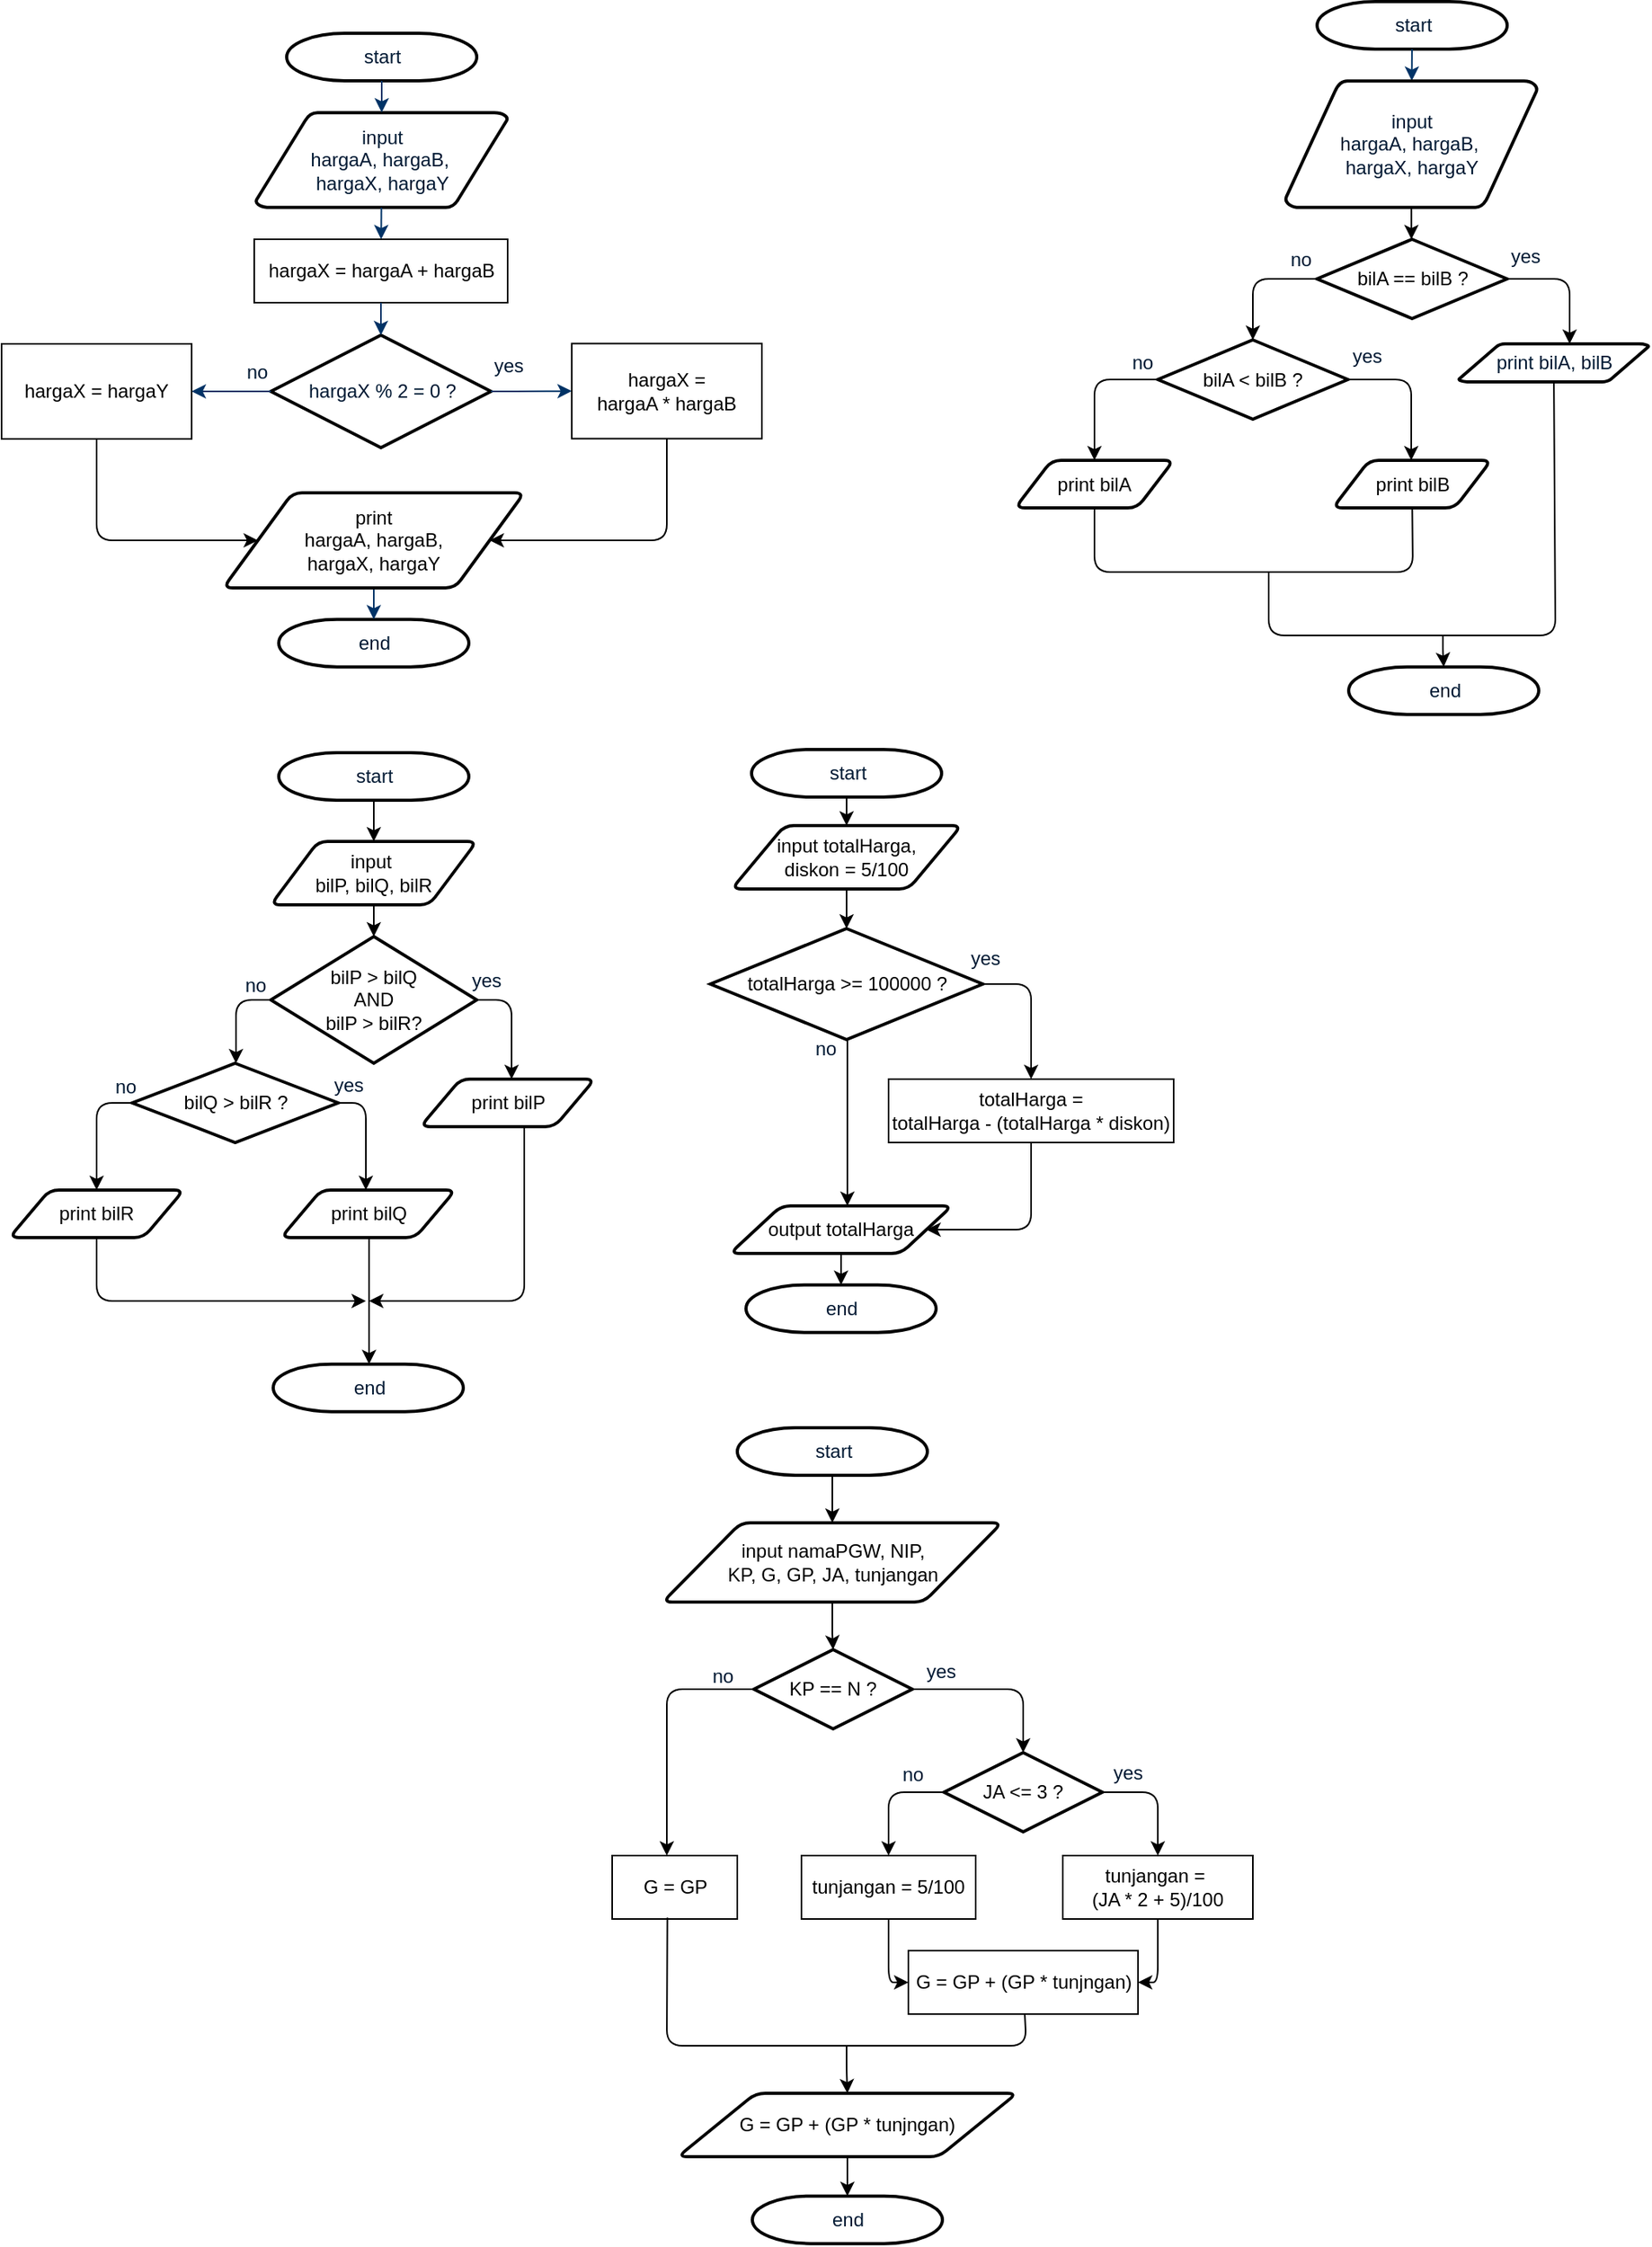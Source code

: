 <mxfile version="12.1.2" type="github" pages="1">
  <diagram id="6a731a19-8d31-9384-78a2-239565b7b9f0" name="Page-1">
    <mxGraphModel dx="960" dy="520" grid="1" gridSize="10" guides="1" tooltips="1" connect="1" arrows="1" fold="1" page="1" pageScale="1" pageWidth="1169" pageHeight="827" background="#ffffff" math="0" shadow="0">
      <root>
        <mxCell id="0"/>
        <mxCell id="1" parent="0"/>
        <mxCell id="2" value="start" style="shape=mxgraph.flowchart.terminator;fillColor=#FFFFFF;strokeColor=#000000;strokeWidth=2;gradientColor=none;gradientDirection=north;fontColor=#001933;fontStyle=0;html=1;" parent="1" vertex="1">
          <mxGeometry x="260" y="100" width="120" height="30" as="geometry"/>
        </mxCell>
        <mxCell id="3" value="input &lt;br&gt;hargaA, hargaB,&amp;nbsp;&lt;br&gt;hargaX, hargaY" style="shape=mxgraph.flowchart.data;fillColor=#FFFFFF;strokeColor=#000000;strokeWidth=2;gradientColor=none;gradientDirection=north;fontColor=#001933;fontStyle=0;html=1;" parent="1" vertex="1">
          <mxGeometry x="240.5" y="150" width="159" height="60" as="geometry"/>
        </mxCell>
        <mxCell id="6" value="hargaX % 2 = 0 ?" style="shape=mxgraph.flowchart.decision;fillColor=#FFFFFF;strokeColor=#000000;strokeWidth=2;gradientColor=none;gradientDirection=north;fontColor=#001933;fontStyle=0;html=1;" parent="1" vertex="1">
          <mxGeometry x="250" y="290.5" width="139" height="71" as="geometry"/>
        </mxCell>
        <mxCell id="7" style="fontColor=#001933;fontStyle=1;strokeColor=#003366;strokeWidth=1;html=1;" parent="1" source="2" target="3" edge="1">
          <mxGeometry relative="1" as="geometry"/>
        </mxCell>
        <mxCell id="8" style="fontColor=#001933;fontStyle=1;strokeColor=#003366;strokeWidth=1;html=1;" parent="1" source="3" target="vYQOreGHpljRD3dHkhLD-56" edge="1">
          <mxGeometry relative="1" as="geometry">
            <mxPoint x="320" y="270" as="targetPoint"/>
          </mxGeometry>
        </mxCell>
        <mxCell id="10" value="" style="edgeStyle=elbowEdgeStyle;elbow=horizontal;exitX=1;exitY=0.5;exitPerimeter=0;fontColor=#001933;fontStyle=1;strokeColor=#003366;strokeWidth=1;html=1;entryX=0;entryY=0.5;entryDx=0;entryDy=0;" parent="1" source="6" target="vYQOreGHpljRD3dHkhLD-59" edge="1">
          <mxGeometry x="381" y="28.5" width="100" height="100" as="geometry">
            <mxPoint x="750" y="447" as="sourcePoint"/>
            <mxPoint x="430" y="480" as="targetPoint"/>
            <Array as="points"/>
          </mxGeometry>
        </mxCell>
        <mxCell id="11" value="yes" style="text;fontColor=#001933;fontStyle=0;html=1;strokeColor=none;gradientColor=none;fillColor=none;strokeWidth=2;" parent="1" vertex="1">
          <mxGeometry x="389" y="296" width="40" height="26" as="geometry"/>
        </mxCell>
        <mxCell id="14" value="no" style="text;fontColor=#001933;fontStyle=0;html=1;strokeColor=none;gradientColor=none;fillColor=none;strokeWidth=2;align=center;" parent="1" vertex="1">
          <mxGeometry x="220.5" y="300" width="40" height="26" as="geometry"/>
        </mxCell>
        <mxCell id="40" value="end" style="shape=mxgraph.flowchart.terminator;fillColor=#FFFFFF;strokeColor=#000000;strokeWidth=2;gradientColor=none;gradientDirection=north;fontColor=#001933;fontStyle=0;html=1;" parent="1" vertex="1">
          <mxGeometry x="255" y="469.833" width="120" height="30" as="geometry"/>
        </mxCell>
        <mxCell id="43" value="" style="edgeStyle=elbowEdgeStyle;elbow=vertical;entryX=0.5;entryY=0;entryPerimeter=0;fontColor=#001933;fontStyle=1;strokeColor=#003366;strokeWidth=1;html=1;" parent="1" source="vYQOreGHpljRD3dHkhLD-68" target="40" edge="1">
          <mxGeometry width="100" height="100" as="geometry">
            <mxPoint x="320" y="1809.667" as="sourcePoint"/>
            <mxPoint x="100" as="targetPoint"/>
          </mxGeometry>
        </mxCell>
        <mxCell id="vYQOreGHpljRD3dHkhLD-56" value="hargaX = hargaA + hargaB" style="rounded=0;whiteSpace=wrap;html=1;" parent="1" vertex="1">
          <mxGeometry x="239.5" y="230" width="160" height="40" as="geometry"/>
        </mxCell>
        <mxCell id="vYQOreGHpljRD3dHkhLD-57" style="fontColor=#001933;fontStyle=1;strokeColor=#003366;strokeWidth=1;html=1;" parent="1" source="vYQOreGHpljRD3dHkhLD-56" target="6" edge="1">
          <mxGeometry relative="1" as="geometry">
            <mxPoint x="319.654" y="330" as="sourcePoint"/>
            <mxPoint x="319.885" y="390" as="targetPoint"/>
          </mxGeometry>
        </mxCell>
        <mxCell id="vYQOreGHpljRD3dHkhLD-58" value="" style="edgeStyle=elbowEdgeStyle;elbow=horizontal;fontColor=#001933;fontStyle=1;strokeColor=#003366;strokeWidth=1;html=1;exitX=0;exitY=0.5;exitDx=0;exitDy=0;exitPerimeter=0;" parent="1" source="6" target="vYQOreGHpljRD3dHkhLD-60" edge="1">
          <mxGeometry x="283" y="29" width="100" height="100" as="geometry">
            <mxPoint x="271" y="387.786" as="sourcePoint"/>
            <mxPoint x="162" y="500" as="targetPoint"/>
            <Array as="points">
              <mxPoint x="160" y="340"/>
            </Array>
          </mxGeometry>
        </mxCell>
        <mxCell id="vYQOreGHpljRD3dHkhLD-59" value="hargaX = &lt;br&gt;hargaA * hargaB" style="rounded=0;whiteSpace=wrap;html=1;" parent="1" vertex="1">
          <mxGeometry x="440" y="295.8" width="120" height="60" as="geometry"/>
        </mxCell>
        <mxCell id="vYQOreGHpljRD3dHkhLD-60" value="hargaX = hargaY" style="rounded=0;whiteSpace=wrap;html=1;" parent="1" vertex="1">
          <mxGeometry x="80" y="296" width="120" height="60" as="geometry"/>
        </mxCell>
        <mxCell id="vYQOreGHpljRD3dHkhLD-65" value="" style="edgeStyle=elbowEdgeStyle;elbow=vertical;endArrow=classic;html=1;" parent="1" source="vYQOreGHpljRD3dHkhLD-60" target="vYQOreGHpljRD3dHkhLD-68" edge="1">
          <mxGeometry width="50" height="50" relative="1" as="geometry">
            <mxPoint x="160" y="380" as="sourcePoint"/>
            <mxPoint x="220" y="420" as="targetPoint"/>
            <Array as="points">
              <mxPoint x="140" y="420"/>
              <mxPoint x="190" y="410"/>
            </Array>
          </mxGeometry>
        </mxCell>
        <mxCell id="vYQOreGHpljRD3dHkhLD-66" value="" style="edgeStyle=elbowEdgeStyle;elbow=vertical;endArrow=classic;html=1;" parent="1" source="vYQOreGHpljRD3dHkhLD-59" target="vYQOreGHpljRD3dHkhLD-68" edge="1">
          <mxGeometry width="50" height="50" relative="1" as="geometry">
            <mxPoint x="380" y="470" as="sourcePoint"/>
            <mxPoint x="430" y="420" as="targetPoint"/>
            <Array as="points">
              <mxPoint x="500" y="420"/>
              <mxPoint x="470" y="420"/>
            </Array>
          </mxGeometry>
        </mxCell>
        <mxCell id="vYQOreGHpljRD3dHkhLD-68" value="print&lt;br&gt;hargaA, hargaB,&lt;br&gt;hargaX, hargaY" style="shape=parallelogram;html=1;strokeWidth=2;perimeter=parallelogramPerimeter;whiteSpace=wrap;rounded=1;arcSize=12;size=0.23;" parent="1" vertex="1">
          <mxGeometry x="220" y="390" width="190" height="60" as="geometry"/>
        </mxCell>
        <mxCell id="vYQOreGHpljRD3dHkhLD-74" value="start" style="shape=mxgraph.flowchart.terminator;fillColor=#FFFFFF;strokeColor=#000000;strokeWidth=2;gradientColor=none;gradientDirection=north;fontColor=#001933;fontStyle=0;html=1;" parent="1" vertex="1">
          <mxGeometry x="910.571" y="80" width="120" height="30" as="geometry"/>
        </mxCell>
        <mxCell id="vYQOreGHpljRD3dHkhLD-75" value="end" style="shape=mxgraph.flowchart.terminator;fillColor=#FFFFFF;strokeColor=#000000;strokeWidth=2;gradientColor=none;gradientDirection=north;fontColor=#001933;fontStyle=0;html=1;" parent="1" vertex="1">
          <mxGeometry x="930.5" y="499.833" width="120" height="30" as="geometry"/>
        </mxCell>
        <mxCell id="vYQOreGHpljRD3dHkhLD-76" style="fontColor=#001933;fontStyle=1;strokeColor=#003366;strokeWidth=1;html=1;" parent="1" source="vYQOreGHpljRD3dHkhLD-74" target="vYQOreGHpljRD3dHkhLD-77" edge="1">
          <mxGeometry relative="1" as="geometry">
            <mxPoint x="740.571" y="110" as="sourcePoint"/>
            <mxPoint x="870.571" y="170" as="targetPoint"/>
          </mxGeometry>
        </mxCell>
        <mxCell id="vYQOreGHpljRD3dHkhLD-83" style="edgeStyle=orthogonalEdgeStyle;rounded=0;orthogonalLoop=1;jettySize=auto;html=1;" parent="1" source="vYQOreGHpljRD3dHkhLD-77" target="vYQOreGHpljRD3dHkhLD-81" edge="1">
          <mxGeometry relative="1" as="geometry"/>
        </mxCell>
        <mxCell id="vYQOreGHpljRD3dHkhLD-77" value="input &lt;br&gt;hargaA, hargaB,&amp;nbsp;&lt;br&gt;hargaX, hargaY" style="shape=mxgraph.flowchart.data;fillColor=#FFFFFF;strokeColor=#000000;strokeWidth=2;gradientColor=none;gradientDirection=north;fontColor=#001933;fontStyle=0;html=1;" parent="1" vertex="1">
          <mxGeometry x="890.571" y="130" width="159" height="80" as="geometry"/>
        </mxCell>
        <mxCell id="vYQOreGHpljRD3dHkhLD-81" value="bilA == bilB ?" style="strokeWidth=2;html=1;shape=mxgraph.flowchart.decision;whiteSpace=wrap;" parent="1" vertex="1">
          <mxGeometry x="910.5" y="230" width="120" height="50" as="geometry"/>
        </mxCell>
        <mxCell id="vYQOreGHpljRD3dHkhLD-84" value="" style="edgeStyle=elbowEdgeStyle;elbow=vertical;endArrow=classic;html=1;" parent="1" source="vYQOreGHpljRD3dHkhLD-81" target="vYQOreGHpljRD3dHkhLD-88" edge="1">
          <mxGeometry width="50" height="50" relative="1" as="geometry">
            <mxPoint x="770" y="290" as="sourcePoint"/>
            <mxPoint x="830" y="310" as="targetPoint"/>
            <Array as="points">
              <mxPoint x="870" y="255"/>
              <mxPoint x="820" y="255"/>
              <mxPoint x="850" y="255"/>
            </Array>
          </mxGeometry>
        </mxCell>
        <mxCell id="vYQOreGHpljRD3dHkhLD-85" value="" style="edgeStyle=elbowEdgeStyle;elbow=vertical;endArrow=classic;html=1;" parent="1" source="vYQOreGHpljRD3dHkhLD-81" target="vYQOreGHpljRD3dHkhLD-98" edge="1">
          <mxGeometry width="50" height="50" relative="1" as="geometry">
            <mxPoint x="1110" y="255" as="sourcePoint"/>
            <mxPoint x="1090" y="302.8" as="targetPoint"/>
            <Array as="points">
              <mxPoint x="1070" y="255"/>
              <mxPoint x="1090" y="255"/>
            </Array>
          </mxGeometry>
        </mxCell>
        <mxCell id="vYQOreGHpljRD3dHkhLD-86" value="yes" style="text;fontColor=#001933;fontStyle=0;html=1;strokeColor=none;gradientColor=none;fillColor=none;strokeWidth=2;" parent="1" vertex="1">
          <mxGeometry x="1030.5" y="227" width="40" height="26" as="geometry"/>
        </mxCell>
        <mxCell id="vYQOreGHpljRD3dHkhLD-87" value="no" style="text;fontColor=#001933;fontStyle=0;html=1;strokeColor=none;gradientColor=none;fillColor=none;strokeWidth=2;align=center;" parent="1" vertex="1">
          <mxGeometry x="880" y="229" width="40" height="26" as="geometry"/>
        </mxCell>
        <mxCell id="vYQOreGHpljRD3dHkhLD-88" value="bilA &amp;lt; bilB ?" style="strokeWidth=2;html=1;shape=mxgraph.flowchart.decision;whiteSpace=wrap;" parent="1" vertex="1">
          <mxGeometry x="810" y="293.5" width="120" height="50" as="geometry"/>
        </mxCell>
        <mxCell id="vYQOreGHpljRD3dHkhLD-91" value="no" style="text;fontColor=#001933;fontStyle=0;html=1;strokeColor=none;gradientColor=none;fillColor=none;strokeWidth=2;align=center;" parent="1" vertex="1">
          <mxGeometry x="780" y="293.5" width="40" height="26" as="geometry"/>
        </mxCell>
        <mxCell id="vYQOreGHpljRD3dHkhLD-92" value="" style="edgeStyle=elbowEdgeStyle;elbow=vertical;endArrow=classic;html=1;" parent="1" source="vYQOreGHpljRD3dHkhLD-88" target="vYQOreGHpljRD3dHkhLD-96" edge="1">
          <mxGeometry width="50" height="50" relative="1" as="geometry">
            <mxPoint x="810.5" y="318" as="sourcePoint"/>
            <mxPoint x="720" y="376" as="targetPoint"/>
            <Array as="points">
              <mxPoint x="770" y="318.5"/>
              <mxPoint x="720" y="318"/>
              <mxPoint x="750" y="318"/>
            </Array>
          </mxGeometry>
        </mxCell>
        <mxCell id="vYQOreGHpljRD3dHkhLD-93" value="yes" style="text;fontColor=#001933;fontStyle=0;html=1;strokeColor=none;gradientColor=none;fillColor=none;strokeWidth=2;" parent="1" vertex="1">
          <mxGeometry x="930.5" y="290" width="40" height="26" as="geometry"/>
        </mxCell>
        <mxCell id="vYQOreGHpljRD3dHkhLD-94" value="" style="edgeStyle=elbowEdgeStyle;elbow=vertical;endArrow=classic;html=1;" parent="1" source="vYQOreGHpljRD3dHkhLD-88" target="vYQOreGHpljRD3dHkhLD-97" edge="1">
          <mxGeometry width="50" height="50" relative="1" as="geometry">
            <mxPoint x="930.5" y="318" as="sourcePoint"/>
            <mxPoint x="1020" y="383" as="targetPoint"/>
            <Array as="points">
              <mxPoint x="970" y="318.5"/>
              <mxPoint x="990" y="318"/>
            </Array>
          </mxGeometry>
        </mxCell>
        <mxCell id="vYQOreGHpljRD3dHkhLD-96" value="print bilA" style="shape=parallelogram;html=1;strokeWidth=2;perimeter=parallelogramPerimeter;whiteSpace=wrap;rounded=1;arcSize=12;size=0.23;" parent="1" vertex="1">
          <mxGeometry x="720" y="369.5" width="100" height="30" as="geometry"/>
        </mxCell>
        <mxCell id="vYQOreGHpljRD3dHkhLD-97" value="print bilB" style="shape=parallelogram;html=1;strokeWidth=2;perimeter=parallelogramPerimeter;whiteSpace=wrap;rounded=1;arcSize=12;size=0.23;" parent="1" vertex="1">
          <mxGeometry x="920.5" y="369.5" width="100" height="30" as="geometry"/>
        </mxCell>
        <mxCell id="vYQOreGHpljRD3dHkhLD-98" value="print bilA, bilB" style="shape=mxgraph.flowchart.data;fillColor=#FFFFFF;strokeColor=#000000;strokeWidth=2;gradientColor=none;gradientDirection=north;fontColor=#001933;fontStyle=0;html=1;" parent="1" vertex="1">
          <mxGeometry x="1000" y="296" width="120" height="24" as="geometry"/>
        </mxCell>
        <mxCell id="vYQOreGHpljRD3dHkhLD-106" value="" style="endArrow=none;html=1;" parent="1" source="vYQOreGHpljRD3dHkhLD-96" target="vYQOreGHpljRD3dHkhLD-97" edge="1">
          <mxGeometry width="50" height="50" relative="1" as="geometry">
            <mxPoint x="840" y="490" as="sourcePoint"/>
            <mxPoint x="890" y="440" as="targetPoint"/>
            <Array as="points">
              <mxPoint x="770" y="440"/>
              <mxPoint x="971" y="440"/>
            </Array>
          </mxGeometry>
        </mxCell>
        <mxCell id="vYQOreGHpljRD3dHkhLD-109" value="" style="endArrow=none;html=1;" parent="1" target="vYQOreGHpljRD3dHkhLD-98" edge="1">
          <mxGeometry width="50" height="50" relative="1" as="geometry">
            <mxPoint x="880" y="440" as="sourcePoint"/>
            <mxPoint x="1080.635" y="439.5" as="targetPoint"/>
            <Array as="points">
              <mxPoint x="880" y="480"/>
              <mxPoint x="1061" y="480"/>
            </Array>
          </mxGeometry>
        </mxCell>
        <mxCell id="vYQOreGHpljRD3dHkhLD-110" value="" style="edgeStyle=elbowEdgeStyle;elbow=vertical;endArrow=classic;html=1;" parent="1" target="vYQOreGHpljRD3dHkhLD-75" edge="1">
          <mxGeometry width="50" height="50" relative="1" as="geometry">
            <mxPoint x="990" y="480" as="sourcePoint"/>
            <mxPoint x="960" y="510" as="targetPoint"/>
          </mxGeometry>
        </mxCell>
        <mxCell id="vYQOreGHpljRD3dHkhLD-114" style="edgeStyle=orthogonalEdgeStyle;rounded=0;orthogonalLoop=1;jettySize=auto;html=1;" parent="1" source="vYQOreGHpljRD3dHkhLD-111" target="vYQOreGHpljRD3dHkhLD-113" edge="1">
          <mxGeometry relative="1" as="geometry"/>
        </mxCell>
        <mxCell id="vYQOreGHpljRD3dHkhLD-111" value="start" style="shape=mxgraph.flowchart.terminator;fillColor=#FFFFFF;strokeColor=#000000;strokeWidth=2;gradientColor=none;gradientDirection=north;fontColor=#001933;fontStyle=0;html=1;" parent="1" vertex="1">
          <mxGeometry x="255" y="554" width="120" height="30" as="geometry"/>
        </mxCell>
        <mxCell id="vYQOreGHpljRD3dHkhLD-112" value="end" style="shape=mxgraph.flowchart.terminator;fillColor=#FFFFFF;strokeColor=#000000;strokeWidth=2;gradientColor=none;gradientDirection=north;fontColor=#001933;fontStyle=0;html=1;" parent="1" vertex="1">
          <mxGeometry x="251.5" y="939.833" width="120" height="30" as="geometry"/>
        </mxCell>
        <mxCell id="vYQOreGHpljRD3dHkhLD-116" style="edgeStyle=orthogonalEdgeStyle;rounded=0;orthogonalLoop=1;jettySize=auto;html=1;" parent="1" source="vYQOreGHpljRD3dHkhLD-113" target="vYQOreGHpljRD3dHkhLD-115" edge="1">
          <mxGeometry relative="1" as="geometry"/>
        </mxCell>
        <mxCell id="vYQOreGHpljRD3dHkhLD-113" value="input&amp;nbsp;&lt;br&gt;bilP, bilQ, bilR" style="shape=parallelogram;html=1;strokeWidth=2;perimeter=parallelogramPerimeter;whiteSpace=wrap;rounded=1;arcSize=12;size=0.23;" parent="1" vertex="1">
          <mxGeometry x="250" y="610" width="130" height="40" as="geometry"/>
        </mxCell>
        <mxCell id="vYQOreGHpljRD3dHkhLD-115" value="bilP &amp;gt; bilQ &lt;br&gt;AND&lt;br&gt;bilP &amp;gt; bilR?" style="strokeWidth=2;html=1;shape=mxgraph.flowchart.decision;whiteSpace=wrap;" parent="1" vertex="1">
          <mxGeometry x="250" y="670" width="130" height="80" as="geometry"/>
        </mxCell>
        <mxCell id="vYQOreGHpljRD3dHkhLD-117" value="yes" style="text;fontColor=#001933;fontStyle=0;html=1;strokeColor=none;gradientColor=none;fillColor=none;strokeWidth=2;" parent="1" vertex="1">
          <mxGeometry x="375" y="684" width="40" height="26" as="geometry"/>
        </mxCell>
        <mxCell id="vYQOreGHpljRD3dHkhLD-118" value="no" style="text;fontColor=#001933;fontStyle=0;html=1;strokeColor=none;gradientColor=none;fillColor=none;strokeWidth=2;align=center;" parent="1" vertex="1">
          <mxGeometry x="220" y="687" width="40" height="26" as="geometry"/>
        </mxCell>
        <mxCell id="vYQOreGHpljRD3dHkhLD-121" value="bilQ &amp;gt; bilR ?" style="strokeWidth=2;html=1;shape=mxgraph.flowchart.decision;whiteSpace=wrap;" parent="1" vertex="1">
          <mxGeometry x="162.5" y="750" width="130" height="50" as="geometry"/>
        </mxCell>
        <mxCell id="vYQOreGHpljRD3dHkhLD-122" value="" style="edgeStyle=elbowEdgeStyle;elbow=vertical;endArrow=classic;html=1;" parent="1" source="vYQOreGHpljRD3dHkhLD-115" target="vYQOreGHpljRD3dHkhLD-121" edge="1">
          <mxGeometry width="50" height="50" relative="1" as="geometry">
            <mxPoint x="200" y="750" as="sourcePoint"/>
            <mxPoint x="250" y="700" as="targetPoint"/>
            <Array as="points">
              <mxPoint x="228" y="710"/>
              <mxPoint x="228" y="695"/>
              <mxPoint x="190" y="695"/>
              <mxPoint x="215" y="695"/>
              <mxPoint x="175" y="695"/>
            </Array>
          </mxGeometry>
        </mxCell>
        <mxCell id="vYQOreGHpljRD3dHkhLD-123" value="" style="edgeStyle=elbowEdgeStyle;elbow=vertical;endArrow=classic;html=1;" parent="1" source="vYQOreGHpljRD3dHkhLD-115" target="vYQOreGHpljRD3dHkhLD-130" edge="1">
          <mxGeometry width="50" height="50" relative="1" as="geometry">
            <mxPoint x="325" y="730" as="sourcePoint"/>
            <mxPoint x="402" y="750" as="targetPoint"/>
            <Array as="points">
              <mxPoint x="402" y="710"/>
              <mxPoint x="402" y="695"/>
              <mxPoint x="445" y="695"/>
              <mxPoint x="470" y="770"/>
              <mxPoint x="485" y="695"/>
            </Array>
          </mxGeometry>
        </mxCell>
        <mxCell id="vYQOreGHpljRD3dHkhLD-127" value="print bilR" style="shape=parallelogram;html=1;strokeWidth=2;perimeter=parallelogramPerimeter;whiteSpace=wrap;rounded=1;arcSize=12;size=0.23;" parent="1" vertex="1">
          <mxGeometry x="85" y="830" width="110" height="30" as="geometry"/>
        </mxCell>
        <mxCell id="vYQOreGHpljRD3dHkhLD-129" value="print bilQ" style="shape=parallelogram;html=1;strokeWidth=2;perimeter=parallelogramPerimeter;whiteSpace=wrap;rounded=1;arcSize=12;size=0.23;" parent="1" vertex="1">
          <mxGeometry x="256.5" y="830" width="110" height="30" as="geometry"/>
        </mxCell>
        <mxCell id="vYQOreGHpljRD3dHkhLD-130" value="print bilP" style="shape=parallelogram;html=1;strokeWidth=2;perimeter=parallelogramPerimeter;whiteSpace=wrap;rounded=1;arcSize=12;size=0.23;" parent="1" vertex="1">
          <mxGeometry x="344.5" y="760" width="110" height="30" as="geometry"/>
        </mxCell>
        <mxCell id="vYQOreGHpljRD3dHkhLD-131" value="yes" style="text;fontColor=#001933;fontStyle=0;html=1;strokeColor=none;gradientColor=none;fillColor=none;strokeWidth=2;" parent="1" vertex="1">
          <mxGeometry x="288" y="750" width="40" height="26" as="geometry"/>
        </mxCell>
        <mxCell id="vYQOreGHpljRD3dHkhLD-132" value="no" style="text;fontColor=#001933;fontStyle=0;html=1;strokeColor=none;gradientColor=none;fillColor=none;strokeWidth=2;align=center;" parent="1" vertex="1">
          <mxGeometry x="138" y="751" width="40" height="26" as="geometry"/>
        </mxCell>
        <mxCell id="vYQOreGHpljRD3dHkhLD-137" value="" style="edgeStyle=elbowEdgeStyle;elbow=vertical;endArrow=classic;html=1;" parent="1" source="vYQOreGHpljRD3dHkhLD-121" target="vYQOreGHpljRD3dHkhLD-127" edge="1">
          <mxGeometry width="50" height="50" relative="1" as="geometry">
            <mxPoint x="70" y="950" as="sourcePoint"/>
            <mxPoint x="120" y="900" as="targetPoint"/>
            <Array as="points">
              <mxPoint x="140" y="775"/>
              <mxPoint x="150" y="775"/>
              <mxPoint x="138" y="775"/>
              <mxPoint x="101" y="775"/>
              <mxPoint x="110" y="775"/>
              <mxPoint x="75" y="775"/>
            </Array>
          </mxGeometry>
        </mxCell>
        <mxCell id="vYQOreGHpljRD3dHkhLD-138" value="" style="edgeStyle=elbowEdgeStyle;elbow=vertical;endArrow=classic;html=1;" parent="1" source="vYQOreGHpljRD3dHkhLD-121" target="vYQOreGHpljRD3dHkhLD-129" edge="1">
          <mxGeometry width="50" height="50" relative="1" as="geometry">
            <mxPoint x="290" y="860" as="sourcePoint"/>
            <mxPoint x="340" y="810" as="targetPoint"/>
            <Array as="points">
              <mxPoint x="310" y="775"/>
              <mxPoint x="310" y="800"/>
              <mxPoint x="228" y="800"/>
            </Array>
          </mxGeometry>
        </mxCell>
        <mxCell id="vYQOreGHpljRD3dHkhLD-143" value="" style="edgeStyle=elbowEdgeStyle;elbow=vertical;endArrow=classic;html=1;" parent="1" source="vYQOreGHpljRD3dHkhLD-129" target="vYQOreGHpljRD3dHkhLD-112" edge="1">
          <mxGeometry width="50" height="50" relative="1" as="geometry">
            <mxPoint x="200" y="990" as="sourcePoint"/>
            <mxPoint x="250" y="940" as="targetPoint"/>
            <Array as="points">
              <mxPoint x="312" y="905"/>
            </Array>
          </mxGeometry>
        </mxCell>
        <mxCell id="vYQOreGHpljRD3dHkhLD-144" value="" style="edgeStyle=elbowEdgeStyle;elbow=vertical;endArrow=classic;html=1;" parent="1" source="vYQOreGHpljRD3dHkhLD-127" edge="1">
          <mxGeometry width="50" height="50" relative="1" as="geometry">
            <mxPoint x="140" y="990" as="sourcePoint"/>
            <mxPoint x="310" y="900" as="targetPoint"/>
            <Array as="points">
              <mxPoint x="300" y="900"/>
              <mxPoint x="230" y="950"/>
              <mxPoint x="220" y="970"/>
            </Array>
          </mxGeometry>
        </mxCell>
        <mxCell id="vYQOreGHpljRD3dHkhLD-145" value="" style="edgeStyle=elbowEdgeStyle;elbow=vertical;endArrow=classic;html=1;" parent="1" source="vYQOreGHpljRD3dHkhLD-130" edge="1">
          <mxGeometry width="50" height="50" relative="1" as="geometry">
            <mxPoint x="402" y="950" as="sourcePoint"/>
            <mxPoint x="312" y="900" as="targetPoint"/>
            <Array as="points">
              <mxPoint x="410" y="900"/>
            </Array>
          </mxGeometry>
        </mxCell>
        <mxCell id="gMnMjwRgQ_T6vIZhQhiM-48" style="edgeStyle=orthogonalEdgeStyle;rounded=0;orthogonalLoop=1;jettySize=auto;html=1;" edge="1" parent="1" source="gMnMjwRgQ_T6vIZhQhiM-44" target="gMnMjwRgQ_T6vIZhQhiM-46">
          <mxGeometry relative="1" as="geometry"/>
        </mxCell>
        <mxCell id="gMnMjwRgQ_T6vIZhQhiM-44" value="start" style="shape=mxgraph.flowchart.terminator;fillColor=#FFFFFF;strokeColor=#000000;strokeWidth=2;gradientColor=none;gradientDirection=north;fontColor=#001933;fontStyle=0;html=1;" vertex="1" parent="1">
          <mxGeometry x="553.5" y="552" width="120" height="30" as="geometry"/>
        </mxCell>
        <mxCell id="gMnMjwRgQ_T6vIZhQhiM-45" value="end" style="shape=mxgraph.flowchart.terminator;fillColor=#FFFFFF;strokeColor=#000000;strokeWidth=2;gradientColor=none;gradientDirection=north;fontColor=#001933;fontStyle=0;html=1;" vertex="1" parent="1">
          <mxGeometry x="550" y="889.833" width="120" height="30" as="geometry"/>
        </mxCell>
        <mxCell id="gMnMjwRgQ_T6vIZhQhiM-56" style="edgeStyle=orthogonalEdgeStyle;rounded=0;orthogonalLoop=1;jettySize=auto;html=1;" edge="1" parent="1" source="gMnMjwRgQ_T6vIZhQhiM-46" target="gMnMjwRgQ_T6vIZhQhiM-49">
          <mxGeometry relative="1" as="geometry"/>
        </mxCell>
        <mxCell id="gMnMjwRgQ_T6vIZhQhiM-46" value="input&amp;nbsp;totalHarga,&lt;br&gt;diskon = 5/100" style="shape=parallelogram;html=1;strokeWidth=2;perimeter=parallelogramPerimeter;whiteSpace=wrap;rounded=1;arcSize=12;size=0.23;" vertex="1" parent="1">
          <mxGeometry x="541" y="600" width="145" height="40" as="geometry"/>
        </mxCell>
        <mxCell id="gMnMjwRgQ_T6vIZhQhiM-49" value="totalHarga &amp;gt;= 100000 ?" style="strokeWidth=2;html=1;shape=mxgraph.flowchart.decision;whiteSpace=wrap;" vertex="1" parent="1">
          <mxGeometry x="527.5" y="665" width="172" height="70" as="geometry"/>
        </mxCell>
        <mxCell id="gMnMjwRgQ_T6vIZhQhiM-50" value="" style="edgeStyle=elbowEdgeStyle;elbow=vertical;endArrow=classic;html=1;" edge="1" source="gMnMjwRgQ_T6vIZhQhiM-49" parent="1">
          <mxGeometry width="50" height="50" relative="1" as="geometry">
            <mxPoint x="500" y="740" as="sourcePoint"/>
            <mxPoint x="614" y="840" as="targetPoint"/>
            <Array as="points">
              <mxPoint x="614" y="820"/>
              <mxPoint x="614" y="810"/>
              <mxPoint x="500" y="700"/>
              <mxPoint x="510" y="695"/>
              <mxPoint x="490" y="710"/>
              <mxPoint x="480" y="695"/>
              <mxPoint x="528" y="700"/>
              <mxPoint x="528" y="685"/>
              <mxPoint x="490" y="685"/>
              <mxPoint x="515" y="685"/>
              <mxPoint x="475" y="685"/>
            </Array>
          </mxGeometry>
        </mxCell>
        <mxCell id="gMnMjwRgQ_T6vIZhQhiM-51" value="no" style="text;fontColor=#001933;fontStyle=0;html=1;strokeColor=none;gradientColor=none;fillColor=none;strokeWidth=2;align=center;" vertex="1" parent="1">
          <mxGeometry x="580" y="727" width="40" height="26" as="geometry"/>
        </mxCell>
        <mxCell id="gMnMjwRgQ_T6vIZhQhiM-52" value="yes" style="text;fontColor=#001933;fontStyle=0;html=1;strokeColor=none;gradientColor=none;fillColor=none;strokeWidth=2;" vertex="1" parent="1">
          <mxGeometry x="690" y="670" width="40" height="26" as="geometry"/>
        </mxCell>
        <mxCell id="gMnMjwRgQ_T6vIZhQhiM-53" value="" style="edgeStyle=elbowEdgeStyle;elbow=vertical;endArrow=classic;html=1;" edge="1" source="gMnMjwRgQ_T6vIZhQhiM-49" parent="1" target="gMnMjwRgQ_T6vIZhQhiM-57">
          <mxGeometry width="50" height="50" relative="1" as="geometry">
            <mxPoint x="625" y="720" as="sourcePoint"/>
            <mxPoint x="702" y="750" as="targetPoint"/>
            <Array as="points">
              <mxPoint x="730" y="700"/>
              <mxPoint x="702" y="700"/>
              <mxPoint x="702" y="685"/>
              <mxPoint x="745" y="685"/>
              <mxPoint x="770" y="760"/>
              <mxPoint x="785" y="685"/>
            </Array>
          </mxGeometry>
        </mxCell>
        <mxCell id="gMnMjwRgQ_T6vIZhQhiM-57" value="totalHarga = &lt;br&gt;totalHarga - (totalHarga * diskon)" style="rounded=0;whiteSpace=wrap;html=1;" vertex="1" parent="1">
          <mxGeometry x="640" y="760" width="180" height="40" as="geometry"/>
        </mxCell>
        <mxCell id="gMnMjwRgQ_T6vIZhQhiM-62" style="edgeStyle=orthogonalEdgeStyle;rounded=0;orthogonalLoop=1;jettySize=auto;html=1;" edge="1" parent="1" source="gMnMjwRgQ_T6vIZhQhiM-60" target="gMnMjwRgQ_T6vIZhQhiM-45">
          <mxGeometry relative="1" as="geometry"/>
        </mxCell>
        <mxCell id="gMnMjwRgQ_T6vIZhQhiM-60" value="output totalHarga" style="shape=parallelogram;html=1;strokeWidth=2;perimeter=parallelogramPerimeter;whiteSpace=wrap;rounded=1;arcSize=12;size=0.23;" vertex="1" parent="1">
          <mxGeometry x="540" y="840" width="140" height="30" as="geometry"/>
        </mxCell>
        <mxCell id="gMnMjwRgQ_T6vIZhQhiM-61" value="" style="edgeStyle=elbowEdgeStyle;elbow=vertical;endArrow=classic;html=1;" edge="1" parent="1" source="gMnMjwRgQ_T6vIZhQhiM-57" target="gMnMjwRgQ_T6vIZhQhiM-60">
          <mxGeometry width="50" height="50" relative="1" as="geometry">
            <mxPoint x="700" y="870" as="sourcePoint"/>
            <mxPoint x="750" y="820" as="targetPoint"/>
            <Array as="points">
              <mxPoint x="730" y="855"/>
            </Array>
          </mxGeometry>
        </mxCell>
        <mxCell id="gMnMjwRgQ_T6vIZhQhiM-66" style="edgeStyle=orthogonalEdgeStyle;rounded=0;orthogonalLoop=1;jettySize=auto;html=1;" edge="1" parent="1" source="gMnMjwRgQ_T6vIZhQhiM-63" target="gMnMjwRgQ_T6vIZhQhiM-65">
          <mxGeometry relative="1" as="geometry"/>
        </mxCell>
        <mxCell id="gMnMjwRgQ_T6vIZhQhiM-63" value="start" style="shape=mxgraph.flowchart.terminator;fillColor=#FFFFFF;strokeColor=#000000;strokeWidth=2;gradientColor=none;gradientDirection=north;fontColor=#001933;fontStyle=0;html=1;" vertex="1" parent="1">
          <mxGeometry x="544.5" y="980" width="120" height="30" as="geometry"/>
        </mxCell>
        <mxCell id="gMnMjwRgQ_T6vIZhQhiM-64" value="end" style="shape=mxgraph.flowchart.terminator;fillColor=#FFFFFF;strokeColor=#000000;strokeWidth=2;gradientColor=none;gradientDirection=north;fontColor=#001933;fontStyle=0;html=1;" vertex="1" parent="1">
          <mxGeometry x="554" y="1464.833" width="120" height="30" as="geometry"/>
        </mxCell>
        <mxCell id="gMnMjwRgQ_T6vIZhQhiM-68" style="edgeStyle=orthogonalEdgeStyle;rounded=0;orthogonalLoop=1;jettySize=auto;html=1;" edge="1" parent="1" source="gMnMjwRgQ_T6vIZhQhiM-65" target="gMnMjwRgQ_T6vIZhQhiM-67">
          <mxGeometry relative="1" as="geometry"/>
        </mxCell>
        <mxCell id="gMnMjwRgQ_T6vIZhQhiM-65" value="input namaPGW, NIP, &lt;br&gt;KP, G, GP, JA, tunjangan" style="shape=parallelogram;html=1;strokeWidth=2;perimeter=parallelogramPerimeter;whiteSpace=wrap;rounded=1;arcSize=12;size=0.23;" vertex="1" parent="1">
          <mxGeometry x="497.5" y="1040" width="214" height="50" as="geometry"/>
        </mxCell>
        <mxCell id="gMnMjwRgQ_T6vIZhQhiM-67" value="KP == N ?" style="strokeWidth=2;html=1;shape=mxgraph.flowchart.decision;whiteSpace=wrap;" vertex="1" parent="1">
          <mxGeometry x="555" y="1120" width="100" height="50" as="geometry"/>
        </mxCell>
        <mxCell id="gMnMjwRgQ_T6vIZhQhiM-69" value="yes" style="text;fontColor=#001933;fontStyle=0;html=1;strokeColor=none;gradientColor=none;fillColor=none;strokeWidth=2;" vertex="1" parent="1">
          <mxGeometry x="662" y="1120" width="40" height="26" as="geometry"/>
        </mxCell>
        <mxCell id="gMnMjwRgQ_T6vIZhQhiM-70" value="no" style="text;fontColor=#001933;fontStyle=0;html=1;strokeColor=none;gradientColor=none;fillColor=none;strokeWidth=2;align=center;" vertex="1" parent="1">
          <mxGeometry x="515" y="1123" width="40" height="26" as="geometry"/>
        </mxCell>
        <mxCell id="gMnMjwRgQ_T6vIZhQhiM-71" value="" style="edgeStyle=elbowEdgeStyle;elbow=vertical;endArrow=classic;html=1;" edge="1" parent="1" source="gMnMjwRgQ_T6vIZhQhiM-67" target="gMnMjwRgQ_T6vIZhQhiM-73">
          <mxGeometry width="50" height="50" relative="1" as="geometry">
            <mxPoint x="360" y="1250" as="sourcePoint"/>
            <mxPoint x="410" y="1200" as="targetPoint"/>
            <Array as="points">
              <mxPoint x="500" y="1145"/>
              <mxPoint x="470" y="1145"/>
              <mxPoint x="490" y="1145"/>
              <mxPoint x="520" y="1145"/>
            </Array>
          </mxGeometry>
        </mxCell>
        <mxCell id="gMnMjwRgQ_T6vIZhQhiM-72" value="" style="edgeStyle=elbowEdgeStyle;elbow=vertical;endArrow=classic;html=1;" edge="1" parent="1" source="gMnMjwRgQ_T6vIZhQhiM-67" target="gMnMjwRgQ_T6vIZhQhiM-76">
          <mxGeometry width="50" height="50" relative="1" as="geometry">
            <mxPoint x="615" y="1180" as="sourcePoint"/>
            <mxPoint x="730" y="1190" as="targetPoint"/>
            <Array as="points">
              <mxPoint x="725" y="1145"/>
              <mxPoint x="690" y="1145"/>
            </Array>
          </mxGeometry>
        </mxCell>
        <mxCell id="gMnMjwRgQ_T6vIZhQhiM-73" value="G = GP" style="rounded=0;whiteSpace=wrap;html=1;" vertex="1" parent="1">
          <mxGeometry x="465.5" y="1250" width="79" height="40" as="geometry"/>
        </mxCell>
        <mxCell id="gMnMjwRgQ_T6vIZhQhiM-74" value="" style="edgeStyle=elbowEdgeStyle;elbow=vertical;endArrow=classic;html=1;" edge="1" source="gMnMjwRgQ_T6vIZhQhiM-76" parent="1" target="gMnMjwRgQ_T6vIZhQhiM-82">
          <mxGeometry width="50" height="50" relative="1" as="geometry">
            <mxPoint x="480" y="1320" as="sourcePoint"/>
            <mxPoint x="620" y="1260" as="targetPoint"/>
            <Array as="points">
              <mxPoint x="640" y="1210"/>
              <mxPoint x="620" y="1215"/>
              <mxPoint x="590" y="1215"/>
              <mxPoint x="610" y="1215"/>
              <mxPoint x="640" y="1215"/>
            </Array>
          </mxGeometry>
        </mxCell>
        <mxCell id="gMnMjwRgQ_T6vIZhQhiM-75" value="no" style="text;fontColor=#001933;fontStyle=0;html=1;strokeColor=none;gradientColor=none;fillColor=none;strokeWidth=2;align=center;" vertex="1" parent="1">
          <mxGeometry x="635" y="1185" width="40" height="26" as="geometry"/>
        </mxCell>
        <mxCell id="gMnMjwRgQ_T6vIZhQhiM-76" value="JA &amp;lt;= 3 ?" style="strokeWidth=2;html=1;shape=mxgraph.flowchart.decision;whiteSpace=wrap;" vertex="1" parent="1">
          <mxGeometry x="675" y="1185" width="100" height="50" as="geometry"/>
        </mxCell>
        <mxCell id="gMnMjwRgQ_T6vIZhQhiM-77" value="yes" style="text;fontColor=#001933;fontStyle=0;html=1;strokeColor=none;gradientColor=none;fillColor=none;strokeWidth=2;" vertex="1" parent="1">
          <mxGeometry x="780" y="1184" width="40" height="26" as="geometry"/>
        </mxCell>
        <mxCell id="gMnMjwRgQ_T6vIZhQhiM-78" value="" style="edgeStyle=elbowEdgeStyle;elbow=vertical;endArrow=classic;html=1;" edge="1" source="gMnMjwRgQ_T6vIZhQhiM-76" parent="1" target="gMnMjwRgQ_T6vIZhQhiM-80">
          <mxGeometry width="50" height="50" relative="1" as="geometry">
            <mxPoint x="735" y="1250" as="sourcePoint"/>
            <mxPoint x="850" y="1260" as="targetPoint"/>
            <Array as="points">
              <mxPoint x="810" y="1210"/>
              <mxPoint x="800" y="1210"/>
              <mxPoint x="810" y="1215"/>
            </Array>
          </mxGeometry>
        </mxCell>
        <mxCell id="gMnMjwRgQ_T6vIZhQhiM-80" value="tunjangan =&amp;nbsp;&lt;br&gt;(JA * 2 + 5)/100" style="rounded=0;whiteSpace=wrap;html=1;" vertex="1" parent="1">
          <mxGeometry x="750" y="1250" width="120" height="40" as="geometry"/>
        </mxCell>
        <mxCell id="gMnMjwRgQ_T6vIZhQhiM-82" value="tunjangan =&amp;nbsp;5/100" style="rounded=0;whiteSpace=wrap;html=1;" vertex="1" parent="1">
          <mxGeometry x="585" y="1250" width="110" height="40" as="geometry"/>
        </mxCell>
        <mxCell id="gMnMjwRgQ_T6vIZhQhiM-83" value="" style="edgeStyle=elbowEdgeStyle;elbow=vertical;endArrow=classic;html=1;" edge="1" parent="1" source="gMnMjwRgQ_T6vIZhQhiM-82" target="gMnMjwRgQ_T6vIZhQhiM-86">
          <mxGeometry width="50" height="50" relative="1" as="geometry">
            <mxPoint x="610" y="1390" as="sourcePoint"/>
            <mxPoint x="660" y="1340" as="targetPoint"/>
            <Array as="points">
              <mxPoint x="640" y="1330"/>
            </Array>
          </mxGeometry>
        </mxCell>
        <mxCell id="gMnMjwRgQ_T6vIZhQhiM-84" value="" style="edgeStyle=elbowEdgeStyle;elbow=vertical;endArrow=classic;html=1;" edge="1" parent="1" source="gMnMjwRgQ_T6vIZhQhiM-80" target="gMnMjwRgQ_T6vIZhQhiM-86">
          <mxGeometry width="50" height="50" relative="1" as="geometry">
            <mxPoint x="650" y="1300" as="sourcePoint"/>
            <mxPoint x="760" y="1360" as="targetPoint"/>
            <Array as="points">
              <mxPoint x="810" y="1330"/>
              <mxPoint x="800" y="1340"/>
            </Array>
          </mxGeometry>
        </mxCell>
        <mxCell id="gMnMjwRgQ_T6vIZhQhiM-87" style="edgeStyle=orthogonalEdgeStyle;rounded=0;orthogonalLoop=1;jettySize=auto;html=1;" edge="1" parent="1" source="gMnMjwRgQ_T6vIZhQhiM-85" target="gMnMjwRgQ_T6vIZhQhiM-64">
          <mxGeometry relative="1" as="geometry"/>
        </mxCell>
        <mxCell id="gMnMjwRgQ_T6vIZhQhiM-85" value="G = GP + (GP * tunjngan)" style="shape=parallelogram;html=1;strokeWidth=2;perimeter=parallelogramPerimeter;whiteSpace=wrap;rounded=1;arcSize=12;size=0.23;" vertex="1" parent="1">
          <mxGeometry x="507" y="1400" width="214" height="40" as="geometry"/>
        </mxCell>
        <mxCell id="gMnMjwRgQ_T6vIZhQhiM-86" value="G = GP + (GP * tunjngan)" style="rounded=0;whiteSpace=wrap;html=1;" vertex="1" parent="1">
          <mxGeometry x="652.5" y="1310" width="145" height="40" as="geometry"/>
        </mxCell>
        <mxCell id="gMnMjwRgQ_T6vIZhQhiM-89" value="" style="endArrow=none;html=1;exitX=0.441;exitY=0.977;exitDx=0;exitDy=0;exitPerimeter=0;" edge="1" parent="1" source="gMnMjwRgQ_T6vIZhQhiM-73" target="gMnMjwRgQ_T6vIZhQhiM-86">
          <mxGeometry width="50" height="50" relative="1" as="geometry">
            <mxPoint x="529.19" y="1350.024" as="sourcePoint"/>
            <mxPoint x="729.826" y="1350.024" as="targetPoint"/>
            <Array as="points">
              <mxPoint x="500" y="1370"/>
              <mxPoint x="620" y="1370"/>
              <mxPoint x="727" y="1370"/>
            </Array>
          </mxGeometry>
        </mxCell>
        <mxCell id="gMnMjwRgQ_T6vIZhQhiM-91" value="" style="edgeStyle=elbowEdgeStyle;elbow=vertical;endArrow=classic;html=1;" edge="1" parent="1" target="gMnMjwRgQ_T6vIZhQhiM-85">
          <mxGeometry width="50" height="50" relative="1" as="geometry">
            <mxPoint x="613.5" y="1370" as="sourcePoint"/>
            <mxPoint x="643.5" y="1350" as="targetPoint"/>
          </mxGeometry>
        </mxCell>
      </root>
    </mxGraphModel>
  </diagram>
</mxfile>
